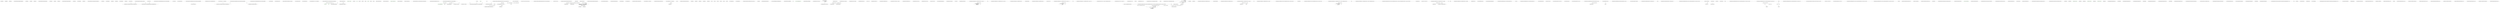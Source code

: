 digraph  {
n0 [cluster="lambda expression", label="Entry lambda expression", span="16-16"];
n1 [cluster="lambda expression", label="new RomanianFormatter()", span="16-16"];
n2 [cluster="lambda expression", label="Exit lambda expression", span="16-16"];
n3 [cluster="Humanizer.Localisation.Formatters.RomanianFormatter.RomanianFormatter()", label="Entry Humanizer.Localisation.Formatters.RomanianFormatter.RomanianFormatter()", span="2-2"];
n4 [cluster="lambda expression", label="Entry lambda expression", span="17-17"];
n5 [cluster="lambda expression", label="new RussianFormatter()", span="17-17"];
n6 [cluster="lambda expression", label="Exit lambda expression", span="17-17"];
n7 [cluster="Humanizer.Localisation.Formatters.RussianFormatter.RussianFormatter()", label="Entry Humanizer.Localisation.Formatters.RussianFormatter.RussianFormatter()", span="2-2"];
n8 [cluster="lambda expression", label="Entry lambda expression", span="18-18"];
n9 [cluster="lambda expression", label="new ArabicFormatter()", span="18-18"];
n10 [cluster="lambda expression", label="Exit lambda expression", span="18-18"];
n11 [cluster="Humanizer.Localisation.Formatters.ArabicFormatter.ArabicFormatter()", label="Entry Humanizer.Localisation.Formatters.ArabicFormatter.ArabicFormatter()", span="2-2"];
n12 [cluster="lambda expression", label="Entry lambda expression", span="19-19"];
n13 [cluster="lambda expression", label="new CzechSlovakPolishFormatter()", span="19-19"];
n14 [cluster="lambda expression", label="Exit lambda expression", span="19-19"];
n15 [cluster="Humanizer.Localisation.Formatters.CzechSlovakPolishFormatter.CzechSlovakPolishFormatter()", label="Entry Humanizer.Localisation.Formatters.CzechSlovakPolishFormatter.CzechSlovakPolishFormatter()", span="2-2"];
n16 [cluster="lambda expression", label="Entry lambda expression", span="20-20"];
n17 [cluster="lambda expression", label="new CzechSlovakPolishFormatter()", span="20-20"];
n18 [cluster="lambda expression", label="Exit lambda expression", span="20-20"];
n19 [cluster="lambda expression", label="Entry lambda expression", span="21-21"];
n20 [cluster="lambda expression", label="new CzechSlovakPolishFormatter()", span="21-21"];
n21 [cluster="lambda expression", label="Exit lambda expression", span="21-21"];
m0_0 [cluster="Humanizer.Tests.DateHumanize.VerifyWithCurrentDate(string, System.TimeSpan)", file="DateHumanize.cs", label="Entry Humanizer.Tests.DateHumanize.VerifyWithCurrentDate(string, System.TimeSpan)", span="8-8"];
m0_1 [cluster="Humanizer.Tests.DateHumanize.VerifyWithCurrentDate(string, System.TimeSpan)", file="DateHumanize.cs", label="var utcNow = DateTime.UtcNow", span="10-10"];
m0_2 [cluster="Humanizer.Tests.DateHumanize.VerifyWithCurrentDate(string, System.TimeSpan)", file="DateHumanize.cs", label="var localNow = DateTime.Now", span="11-11"];
m0_3 [cluster="Humanizer.Tests.DateHumanize.VerifyWithCurrentDate(string, System.TimeSpan)", file="DateHumanize.cs", label="Assert.Equal(expectedString, utcNow.Add(deltaFromNow).Humanize(utcDate: true, dateToCompareAgainst: utcNow))", span="14-14"];
m0_4 [cluster="Humanizer.Localisation.NumberToWords.Romanian.RomanianCardinalNumberConverter.RomanianCardinalNumberConverter()", file="DateHumanize.cs", label="Entry Humanizer.Localisation.NumberToWords.Romanian.RomanianCardinalNumberConverter.RomanianCardinalNumberConverter()", span="6-6"];
m0_5 [cluster="Humanizer.Localisation.NumberToWords.Romanian.RomanianCardinalNumberConverter.Convert(int, Humanizer.GrammaticalGender)", file="DateHumanize.cs", label="Entry Humanizer.Localisation.NumberToWords.Romanian.RomanianCardinalNumberConverter.Convert(int, Humanizer.GrammaticalGender)", span="98-98"];
m0_38 [cluster="System.Math.Abs(int)", file="DateHumanize.cs", label="Entry System.Math.Abs(int)", span="0-0"];
m0_42 [cluster="System.TimeSpan.FromDays(double)", file="DateHumanize.cs", label="Entry System.TimeSpan.FromDays(double)", span="0-0"];
m0_6 [cluster="Humanizer.Localisation.NumberToWords.RomanianNumberToWordsConverter.ConvertToOrdinal(int, Humanizer.GrammaticalGender)", file="DateHumanize.cs", label="Entry Humanizer.Localisation.NumberToWords.RomanianNumberToWordsConverter.ConvertToOrdinal(int, Humanizer.GrammaticalGender)", span="13-13"];
m0_7 [cluster="Humanizer.Localisation.NumberToWords.RomanianNumberToWordsConverter.ConvertToOrdinal(int, Humanizer.GrammaticalGender)", file="DateHumanize.cs", label="RomanianOrdinalNumberConverter converter = new RomanianOrdinalNumberConverter()", span="15-15"];
m0_10 [cluster="Humanizer.Tests.DateHumanize.VerifyWithDateInjection(string, System.TimeSpan)", file="DateHumanize.cs", label="var utcNow = new DateTime(2013, 6, 20, 9, 58, 22, DateTimeKind.Utc)", span="20-20"];
m0_37 [cluster="System.TimeSpan.TimeSpan()", file="DateHumanize.cs", label="Entry System.TimeSpan.TimeSpan()", span="0-0"];
m0_40 [cluster="System.TimeSpan.FromMinutes(double)", file="DateHumanize.cs", label="Entry System.TimeSpan.FromMinutes(double)", span="0-0"];
m0_9 [cluster="Humanizer.Localisation.NumberToWords.RomanianNumberToWordsConverter.ConvertToOrdinal(int, Humanizer.GrammaticalGender)", file="DateHumanize.cs", label="Exit Humanizer.Localisation.NumberToWords.RomanianNumberToWordsConverter.ConvertToOrdinal(int, Humanizer.GrammaticalGender)", span="13-13"];
m0_12 [cluster="Humanizer.Tests.DateHumanize.VerifyWithDateInjection(string, System.TimeSpan)", file="DateHumanize.cs", label="Assert.Equal(expectedString, utcNow.Add(deltaFromNow).Humanize(utcDate: true, dateToCompareAgainst: utcNow))", span="23-23"];
m0_13 [cluster="Humanizer.Tests.DateHumanize.VerifyWithDateInjection(string, System.TimeSpan)", file="DateHumanize.cs", label="Assert.Equal(expectedString, now.Add(deltaFromNow).Humanize(false, now))", span="24-24"];
m0_11 [cluster="Humanizer.Localisation.NumberToWords.Romanian.RomanianOrdinalNumberConverter.Convert(int, Humanizer.GrammaticalGender)", file="DateHumanize.cs", label="Entry Humanizer.Localisation.NumberToWords.Romanian.RomanianOrdinalNumberConverter.Convert(int, Humanizer.GrammaticalGender)", span="28-28"];
m0_14 [cluster="Humanizer.Tests.DateHumanize.VerifyWithDateInjection(string, System.TimeSpan)", file="DateHumanize.cs", label="Exit Humanizer.Tests.DateHumanize.VerifyWithDateInjection(string, System.TimeSpan)", span="18-18"];
m0_39 [cluster="System.TimeSpan.FromSeconds(double)", file="DateHumanize.cs", label="Entry System.TimeSpan.FromSeconds(double)", span="0-0"];
m0_41 [cluster="System.TimeSpan.FromHours(double)", file="DateHumanize.cs", label="Entry System.TimeSpan.FromHours(double)", span="0-0"];
m0_8 [cluster="Humanizer.Localisation.NumberToWords.RomanianNumberToWordsConverter.ConvertToOrdinal(int, Humanizer.GrammaticalGender)", file="DateHumanize.cs", label="return converter.Convert(number, gender);", span="16-16"];
m0_15 [cluster="System.DateTime.DateTime(int, int, int, int, int, int, System.DateTimeKind)", file="DateHumanize.cs", label="Entry System.DateTime.DateTime(int, int, int, int, int, int, System.DateTimeKind)", span="0-0"];
m0_16 [cluster="Humanizer.Tests.DateHumanize.Verify(string, int, Humanizer.Localisation.TimeUnit, Humanizer.Localisation.Tense)", file="DateHumanize.cs", label="Entry Humanizer.Tests.DateHumanize.Verify(string, int, Humanizer.Localisation.TimeUnit, Humanizer.Localisation.Tense)", span="27-27"];
m0_17 [cluster="Humanizer.Tests.DateHumanize.Verify(string, int, Humanizer.Localisation.TimeUnit, Humanizer.Localisation.Tense)", color=green, community=0, file="DateHumanize.cs", label="var deltaFromNow = new TimeSpan()", prediction=0, span="29-29"];
m0_18 [cluster="Humanizer.Tests.DateHumanize.Verify(string, int, Humanizer.Localisation.TimeUnit, Humanizer.Localisation.Tense)", file="DateHumanize.cs", label="unit = Math.Abs(unit)", span="30-30"];
m0_19 [cluster="Humanizer.Tests.DateHumanize.Verify(string, int, Humanizer.Localisation.TimeUnit, Humanizer.Localisation.Tense)", color=green, community=0, file="DateHumanize.cs", label="tense == Tense.Past", prediction=1, span="32-32"];
m0_20 [cluster="Humanizer.Tests.DateHumanize.Verify(string, int, Humanizer.Localisation.TimeUnit, Humanizer.Localisation.Tense)", color=green, community=0, file="DateHumanize.cs", label="unit = -unit", prediction=2, span="33-33"];
m0_21 [cluster="Humanizer.Tests.DateHumanize.Verify(string, int, Humanizer.Localisation.TimeUnit, Humanizer.Localisation.Tense)", color=green, community=0, file="DateHumanize.cs", label=timeUnit, prediction=1, span="35-35"];
m0_22 [cluster="Humanizer.Tests.DateHumanize.Verify(string, int, Humanizer.Localisation.TimeUnit, Humanizer.Localisation.Tense)", file="DateHumanize.cs", label="TimeUnit.Second", span="37-37"];
m0_24 [cluster="Humanizer.Tests.DateHumanize.Verify(string, int, Humanizer.Localisation.TimeUnit, Humanizer.Localisation.Tense)", file="DateHumanize.cs", label="TimeUnit.Minute", span="40-40"];
m0_26 [cluster="Humanizer.Tests.DateHumanize.Verify(string, int, Humanizer.Localisation.TimeUnit, Humanizer.Localisation.Tense)", file="DateHumanize.cs", label="TimeUnit.Hour", span="43-43"];
m0_28 [cluster="Humanizer.Tests.DateHumanize.Verify(string, int, Humanizer.Localisation.TimeUnit, Humanizer.Localisation.Tense)", color=green, community=0, file="DateHumanize.cs", label="TimeUnit.Day", prediction=4, span="46-46"];
m0_30 [cluster="Humanizer.Tests.DateHumanize.Verify(string, int, Humanizer.Localisation.TimeUnit, Humanizer.Localisation.Tense)", file="DateHumanize.cs", label="TimeUnit.Month", span="49-49"];
m0_32 [cluster="Humanizer.Tests.DateHumanize.Verify(string, int, Humanizer.Localisation.TimeUnit, Humanizer.Localisation.Tense)", file="DateHumanize.cs", label="TimeUnit.Year", span="52-52"];
m0_23 [cluster="Humanizer.Tests.DateHumanize.Verify(string, int, Humanizer.Localisation.TimeUnit, Humanizer.Localisation.Tense)", file="DateHumanize.cs", label="deltaFromNow = TimeSpan.FromSeconds(unit)", span="38-38"];
m0_25 [cluster="Humanizer.Tests.DateHumanize.Verify(string, int, Humanizer.Localisation.TimeUnit, Humanizer.Localisation.Tense)", file="DateHumanize.cs", label="deltaFromNow = TimeSpan.FromMinutes(unit)", span="41-41"];
m0_27 [cluster="Humanizer.Tests.DateHumanize.Verify(string, int, Humanizer.Localisation.TimeUnit, Humanizer.Localisation.Tense)", color=green, community=0, file="DateHumanize.cs", label="deltaFromNow = TimeSpan.FromHours(unit)", prediction=5, span="44-44"];
m0_29 [cluster="Humanizer.Tests.DateHumanize.Verify(string, int, Humanizer.Localisation.TimeUnit, Humanizer.Localisation.Tense)", file="DateHumanize.cs", label="deltaFromNow = TimeSpan.FromDays(unit)", span="47-47"];
m0_31 [cluster="Humanizer.Tests.DateHumanize.Verify(string, int, Humanizer.Localisation.TimeUnit, Humanizer.Localisation.Tense)", file="DateHumanize.cs", label="deltaFromNow = TimeSpan.FromDays(unit*31)", span="50-50"];
m0_33 [cluster="Humanizer.Tests.DateHumanize.Verify(string, int, Humanizer.Localisation.TimeUnit, Humanizer.Localisation.Tense)", file="DateHumanize.cs", label="deltaFromNow = TimeSpan.FromDays(unit*366)", span="53-53"];
m0_34 [cluster="Humanizer.Tests.DateHumanize.Verify(string, int, Humanizer.Localisation.TimeUnit, Humanizer.Localisation.Tense)", file="DateHumanize.cs", label="VerifyWithCurrentDate(expectedString, deltaFromNow)", span="57-57"];
m0_35 [cluster="Humanizer.Tests.DateHumanize.Verify(string, int, Humanizer.Localisation.TimeUnit, Humanizer.Localisation.Tense)", file="DateHumanize.cs", label="VerifyWithDateInjection(expectedString, deltaFromNow)", span="58-58"];
m0_36 [cluster="Humanizer.Tests.DateHumanize.Verify(string, int, Humanizer.Localisation.TimeUnit, Humanizer.Localisation.Tense)", file="DateHumanize.cs", label="Exit Humanizer.Tests.DateHumanize.Verify(string, int, Humanizer.Localisation.TimeUnit, Humanizer.Localisation.Tense)", span="27-27"];
m1_2 [cluster="Humanizer.Localisation.Ordinalizers.RomanianOrdinalizer.Convert(int, string)", file="DateHumanizeExtensions.cs", label="Exit Humanizer.Localisation.Ordinalizers.RomanianOrdinalizer.Convert(int, string)", span="8-8"];
m1_3 [cluster="Humanizer.Localisation.Ordinalizers.RomanianOrdinalizer.Convert(int, string, Humanizer.GrammaticalGender)", file="DateHumanizeExtensions.cs", label="Entry Humanizer.Localisation.Ordinalizers.RomanianOrdinalizer.Convert(int, string, Humanizer.GrammaticalGender)", span="13-13"];
m1_4 [cluster="Humanizer.Localisation.Ordinalizers.RomanianOrdinalizer.Convert(int, string, Humanizer.GrammaticalGender)", color=green, community=0, file="DateHumanizeExtensions.cs", label="number == 0", prediction=6, span="16-16"];
m1_5 [cluster="Humanizer.Localisation.Ordinalizers.RomanianOrdinalizer.Convert(int, string, Humanizer.GrammaticalGender)", file="DateHumanizeExtensions.cs", label="return ''0'';", span="18-18"];
m1_26 [cluster="CommandLine.Text.MultilineTextAttribute.AddToHelpText(CommandLine.Text.HelpText, System.Func<string, CommandLine.Text.HelpText>)", file="DateHumanizeExtensions.cs", label="Entry CommandLine.Text.MultilineTextAttribute.AddToHelpText(CommandLine.Text.HelpText, System.Func<string, CommandLine.Text.HelpText>)", span="149-149"];
m1_27 [cluster="CommandLine.Text.MultilineTextAttribute.AddToHelpText(CommandLine.Text.HelpText, System.Func<string, CommandLine.Text.HelpText>)", file="DateHumanizeExtensions.cs", label="var strArray = new[] { this.line1, this.line2, this.line3, this.line4, this.line5 }", span="151-151"];
m1_28 [cluster="CommandLine.Text.MultilineTextAttribute.AddToHelpText(CommandLine.Text.HelpText, System.Func<string, CommandLine.Text.HelpText>)", file="DateHumanizeExtensions.cs", label="return strArray.Aggregate(helpText, (current, line) => func(line));", span="152-152"];
m1_29 [cluster="CommandLine.Text.MultilineTextAttribute.AddToHelpText(CommandLine.Text.HelpText, System.Func<string, CommandLine.Text.HelpText>)", file="DateHumanizeExtensions.cs", label="Exit CommandLine.Text.MultilineTextAttribute.AddToHelpText(CommandLine.Text.HelpText, System.Func<string, CommandLine.Text.HelpText>)", span="149-149"];
m1_34 [cluster="System.Func<T, TResult>.Invoke(T)", file="DateHumanizeExtensions.cs", label="Entry System.Func<T, TResult>.Invoke(T)", span="0-0"];
m1_35 [cluster="CommandLine.Text.MultilineTextAttribute.AddToHelpText(CommandLine.Text.HelpText, bool)", file="DateHumanizeExtensions.cs", label="Entry CommandLine.Text.MultilineTextAttribute.AddToHelpText(CommandLine.Text.HelpText, bool)", span="155-155"];
m1_36 [cluster="CommandLine.Text.MultilineTextAttribute.AddToHelpText(CommandLine.Text.HelpText, bool)", file="DateHumanizeExtensions.cs", label="return before\r\n                ? this.AddToHelpText(helpText, line => helpText.AddPreOptionsLine(line))\r\n                : this.AddToHelpText(helpText, line => helpText.AddPostOptionsLine(line));", span="159-161"];
m1_37 [cluster="CommandLine.Text.MultilineTextAttribute.AddToHelpText(CommandLine.Text.HelpText, bool)", file="DateHumanizeExtensions.cs", label="Exit CommandLine.Text.MultilineTextAttribute.AddToHelpText(CommandLine.Text.HelpText, bool)", span="155-155"];
m1_25 [cluster="System.ArgumentException.ArgumentException(string)", file="DateHumanizeExtensions.cs", label="Entry System.ArgumentException.ArgumentException(string)", span="0-0"];
m1_45 [cluster="CommandLine.Text.HelpText.AddPostOptionsLine(string)", file="DateHumanizeExtensions.cs", label="Entry CommandLine.Text.HelpText.AddPostOptionsLine(string)", span="333-333"];
m1_54 [cluster="string.IsNullOrEmpty(string)", file="DateHumanizeExtensions.cs", label="Entry string.IsNullOrEmpty(string)", span="0-0"];
m1_6 [cluster="Humanizer.Localisation.Ordinalizers.RomanianOrdinalizer.Convert(int, string, Humanizer.GrammaticalGender)", file="DateHumanizeExtensions.cs", label="number == 1", span="22-22"];
m1_7 [cluster="Humanizer.Localisation.Ordinalizers.RomanianOrdinalizer.Convert(int, string, Humanizer.GrammaticalGender)", color=green, community=0, file="DateHumanizeExtensions.cs", label="gender == GrammaticalGender.Feminine", prediction=7, span="24-24"];
m1_14 [cluster="CommandLine.Text.MultilineTextAttribute.MultilineTextAttribute(string, string, string, string, string)", file="DateHumanizeExtensions.cs", label="throw new ArgumentException(''line3'');", span="78-78"];
m1_0 [cluster="CommandLine.Text.MultilineTextAttribute.MultilineTextAttribute(string)", file="DateHumanizeExtensions.cs", label="Entry CommandLine.Text.MultilineTextAttribute.MultilineTextAttribute(string)", span="24-24"];
m1_1 [cluster="CommandLine.Text.MultilineTextAttribute.MultilineTextAttribute(string)", file="DateHumanizeExtensions.cs", label="Exit CommandLine.Text.MultilineTextAttribute.MultilineTextAttribute(string)", span="24-24"];
m1_50 [cluster="System.Array.FindLastIndex<T>(T[], System.Predicate<T>)", file="DateHumanizeExtensions.cs", label="Entry System.Array.FindLastIndex<T>(T[], System.Predicate<T>)", span="0-0"];
m1_46 [cluster="CommandLine.Text.MultilineTextAttribute.GetLastLineWithText(string[])", file="DateHumanizeExtensions.cs", label="Entry CommandLine.Text.MultilineTextAttribute.GetLastLineWithText(string[])", span="170-170"];
m1_47 [cluster="CommandLine.Text.MultilineTextAttribute.GetLastLineWithText(string[])", file="DateHumanizeExtensions.cs", label="var index = Array.FindLastIndex(value, str => !string.IsNullOrEmpty(str))", span="172-172"];
m1_48 [cluster="CommandLine.Text.MultilineTextAttribute.GetLastLineWithText(string[])", file="DateHumanizeExtensions.cs", label="return index + 1;", span="175-175"];
m1_49 [cluster="CommandLine.Text.MultilineTextAttribute.GetLastLineWithText(string[])", file="DateHumanizeExtensions.cs", label="Exit CommandLine.Text.MultilineTextAttribute.GetLastLineWithText(string[])", span="170-170"];
m1_51 [cluster="lambda expression", file="DateHumanizeExtensions.cs", label="Entry lambda expression", span="172-172"];
m1_32 [cluster="lambda expression", file="DateHumanizeExtensions.cs", label="func(line)", span="152-152"];
m1_31 [cluster="lambda expression", file="DateHumanizeExtensions.cs", label="Entry lambda expression", span="152-152"];
m1_33 [cluster="lambda expression", file="DateHumanizeExtensions.cs", label="Exit lambda expression", span="152-152"];
m1_39 [cluster="lambda expression", file="DateHumanizeExtensions.cs", label="helpText.AddPreOptionsLine(line)", span="160-160"];
m1_43 [cluster="lambda expression", file="DateHumanizeExtensions.cs", label="helpText.AddPostOptionsLine(line)", span="161-161"];
m1_38 [cluster="lambda expression", file="DateHumanizeExtensions.cs", label="Entry lambda expression", span="160-160"];
m1_42 [cluster="lambda expression", file="DateHumanizeExtensions.cs", label="Entry lambda expression", span="161-161"];
m1_40 [cluster="lambda expression", file="DateHumanizeExtensions.cs", label="Exit lambda expression", span="160-160"];
m1_44 [cluster="lambda expression", file="DateHumanizeExtensions.cs", label="Exit lambda expression", span="161-161"];
m1_52 [cluster="lambda expression", file="DateHumanizeExtensions.cs", label="!string.IsNullOrEmpty(str)", span="172-172"];
m1_53 [cluster="lambda expression", file="DateHumanizeExtensions.cs", label="Exit lambda expression", span="172-172"];
m1_8 [cluster="Humanizer.Localisation.Ordinalizers.RomanianOrdinalizer.Convert(int, string, Humanizer.GrammaticalGender)", file="DateHumanizeExtensions.cs", label="return ''prima'';", span="26-26"];
m1_9 [cluster="Humanizer.Localisation.Ordinalizers.RomanianOrdinalizer.Convert(int, string, Humanizer.GrammaticalGender)", file="DateHumanizeExtensions.cs", label="return ''primul'';", span="29-29"];
m1_11 [cluster="Humanizer.Localisation.Ordinalizers.RomanianOrdinalizer.Convert(int, string, Humanizer.GrammaticalGender)", file="DateHumanizeExtensions.cs", label="return String.Format(''a {0}-a'', numberString);", span="34-34"];
m1_13 [cluster="Humanizer.Localisation.Ordinalizers.RomanianOrdinalizer.Convert(int, string, Humanizer.GrammaticalGender)", file="DateHumanizeExtensions.cs", label="Exit Humanizer.Localisation.Ordinalizers.RomanianOrdinalizer.Convert(int, string, Humanizer.GrammaticalGender)", span="13-13"];
m1_15 [cluster="CommandLine.Text.MultilineTextAttribute.MultilineTextAttribute(string, string, string, string, string)", file="DateHumanizeExtensions.cs", label="Humanizer.Localisation.Ordinalizers.RomanianOrdinalizer", span=""];
m1_17 [cluster="CommandLine.Text.MultilineTextAttribute.MultilineTextAttribute(string, string, string, string, string)", file="DateHumanizeExtensions.cs", label="line5 == null", span="80-80"];
m1_19 [cluster="CommandLine.Text.MultilineTextAttribute.MultilineTextAttribute(string, string, string, string, string)", file="DateHumanizeExtensions.cs", label="this.line1 = line1", span="82-82"];
m1_20 [cluster="CommandLine.Text.MultilineTextAttribute.MultilineTextAttribute(string, string, string, string, string)", file="DateHumanizeExtensions.cs", label="this.line2 = line2", span="83-83"];
m1_21 [cluster="CommandLine.Text.MultilineTextAttribute.MultilineTextAttribute(string, string, string, string, string)", file="DateHumanizeExtensions.cs", label="this.line3 = line3", span="84-84"];
m1_22 [cluster="CommandLine.Text.MultilineTextAttribute.MultilineTextAttribute(string, string, string, string, string)", file="DateHumanizeExtensions.cs", label="this.line4 = line4", span="85-85"];
m1_23 [cluster="CommandLine.Text.MultilineTextAttribute.MultilineTextAttribute(string, string, string, string, string)", file="DateHumanizeExtensions.cs", label="this.line5 = line5", span="86-86"];
m1_10 [cluster="Humanizer.Localisation.Ordinalizers.RomanianOrdinalizer.Convert(int, string, Humanizer.GrammaticalGender)", file="DateHumanizeExtensions.cs", label="gender == GrammaticalGender.Feminine", span="32-32"];
m1_12 [cluster="Humanizer.Localisation.Ordinalizers.RomanianOrdinalizer.Convert(int, string, Humanizer.GrammaticalGender)", file="DateHumanizeExtensions.cs", label="return String.Format(''al {0}-lea'', numberString);", span="37-37"];
m1_16 [cluster="CommandLine.Text.MultilineTextAttribute.MultilineTextAttribute(string, string, string, string, string)", file="DateHumanizeExtensions.cs", label="throw new ArgumentException(''line4'');", span="79-79"];
m1_18 [cluster="CommandLine.Text.MultilineTextAttribute.MultilineTextAttribute(string, string, string, string, string)", file="DateHumanizeExtensions.cs", label="throw new ArgumentException(''line5'');", span="80-80"];
m1_24 [cluster="CommandLine.Text.MultilineTextAttribute.MultilineTextAttribute(string, string, string, string, string)", file="DateHumanizeExtensions.cs", label="Exit CommandLine.Text.MultilineTextAttribute.MultilineTextAttribute(string, string, string, string, string)", span="74-74"];
m1_30 [cluster="Unk.Aggregate", file="DateHumanizeExtensions.cs", label="Entry Unk.Aggregate", span=""];
m1_41 [cluster="CommandLine.Text.HelpText.AddPreOptionsLine(string)", file="DateHumanizeExtensions.cs", label="Entry CommandLine.Text.HelpText.AddPreOptionsLine(string)", span="323-323"];
m1_55 [file="DateHumanizeExtensions.cs", label="CommandLine.Text.MultilineTextAttribute", span=""];
m1_56 [file="DateHumanizeExtensions.cs", label="System.Func<string, CommandLine.Text.HelpText>", span=""];
m1_57 [file="DateHumanizeExtensions.cs", label="CommandLine.Text.HelpText", span=""];
m5_4 [cluster="System.ArgumentOutOfRangeException.ArgumentOutOfRangeException(string)", file="EnglishNumberToWordsConverter.cs", label="Entry System.ArgumentOutOfRangeException.ArgumentOutOfRangeException(string)", span="0-0"];
m5_0 [cluster="Humanizer.Localisation.ResourceKeys.ValidateRange(int)", file="EnglishNumberToWordsConverter.cs", label="Entry Humanizer.Localisation.ResourceKeys.ValidateRange(int)", span="12-12"];
m5_1 [cluster="Humanizer.Localisation.ResourceKeys.ValidateRange(int)", file="EnglishNumberToWordsConverter.cs", label="count < 0", span="14-14"];
m5_2 [cluster="Humanizer.Localisation.ResourceKeys.ValidateRange(int)", color=green, community=0, file="EnglishNumberToWordsConverter.cs", label="throw new ArgumentOutOfRangeException(''count'');", prediction=8, span="15-15"];
m5_3 [cluster="Humanizer.Localisation.ResourceKeys.ValidateRange(int)", file="EnglishNumberToWordsConverter.cs", label="Exit Humanizer.Localisation.ResourceKeys.ValidateRange(int)", span="12-12"];
m6_6 [cluster="CommandLine.Infrastructure.Maybe<T>.MatchJust(out T)", file="IDateTimeHumanizeStrategy.cs", label="Entry CommandLine.Infrastructure.Maybe<T>.MatchJust(out T)", span="31-31"];
m6_7 [cluster="CommandLine.Infrastructure.Maybe<T>.MatchJust(out T)", file="IDateTimeHumanizeStrategy.cs", label="value = this.Tag == MaybeType.Just\r\n                ? ((Just<T>)this).Value\r\n                : default(T)", span="33-35"];
m6_8 [cluster="CommandLine.Infrastructure.Maybe<T>.MatchJust(out T)", file="IDateTimeHumanizeStrategy.cs", label="return this.Tag == MaybeType.Just;", span="36-36"];
m6_9 [cluster="CommandLine.Infrastructure.Maybe<T>.MatchJust(out T)", file="IDateTimeHumanizeStrategy.cs", label="Exit CommandLine.Infrastructure.Maybe<T>.MatchJust(out T)", span="31-31"];
m6_3 [cluster="CommandLine.Infrastructure.Maybe<T>.MatchNothing()", file="IDateTimeHumanizeStrategy.cs", label="Entry CommandLine.Infrastructure.Maybe<T>.MatchNothing()", span="26-26"];
m6_4 [cluster="CommandLine.Infrastructure.Maybe<T>.MatchNothing()", file="IDateTimeHumanizeStrategy.cs", label="return this.Tag == MaybeType.Nothing;", span="28-28"];
m6_5 [cluster="CommandLine.Infrastructure.Maybe<T>.MatchNothing()", file="IDateTimeHumanizeStrategy.cs", label="Exit CommandLine.Infrastructure.Maybe<T>.MatchNothing()", span="26-26"];
m6_18 [cluster="CommandLine.Infrastructure.Maybe.Just<T>(T)", file="IDateTimeHumanizeStrategy.cs", label="Entry CommandLine.Infrastructure.Maybe.Just<T>(T)", span="71-71"];
m6_19 [cluster="CommandLine.Infrastructure.Maybe.Just<T>(T)", file="IDateTimeHumanizeStrategy.cs", label="return new Just<T>(value);", span="73-73"];
m6_20 [cluster="CommandLine.Infrastructure.Maybe.Just<T>(T)", file="IDateTimeHumanizeStrategy.cs", label="Exit CommandLine.Infrastructure.Maybe.Just<T>(T)", span="71-71"];
m6_21 [cluster="CommandLine.Infrastructure.MaybeExtensions.ToMaybe<T>(T)", file="IDateTimeHumanizeStrategy.cs", label="Entry CommandLine.Infrastructure.MaybeExtensions.ToMaybe<T>(T)", span="82-82"];
m6_22 [cluster="CommandLine.Infrastructure.MaybeExtensions.ToMaybe<T>(T)", file="IDateTimeHumanizeStrategy.cs", label="return object.Equals(value, default(T)) ? Maybe.Nothing<T>() : Maybe.Just(value);", span="84-84"];
m6_23 [cluster="CommandLine.Infrastructure.MaybeExtensions.ToMaybe<T>(T)", file="IDateTimeHumanizeStrategy.cs", label="Exit CommandLine.Infrastructure.MaybeExtensions.ToMaybe<T>(T)", span="82-82"];
m6_10 [cluster="CommandLine.Infrastructure.Nothing<T>.Nothing()", file="IDateTimeHumanizeStrategy.cs", label="Entry CommandLine.Infrastructure.Nothing<T>.Nothing()", span="42-42"];
m6_11 [cluster="CommandLine.Infrastructure.Nothing<T>.Nothing()", file="IDateTimeHumanizeStrategy.cs", label="Exit CommandLine.Infrastructure.Nothing<T>.Nothing()", span="42-42"];
m6_29 [cluster="System.Func<T, TResult>.Invoke(T)", file="IDateTimeHumanizeStrategy.cs", label="Entry System.Func<T, TResult>.Invoke(T)", span="0-0"];
m6_65 [cluster="System.ArgumentException.ArgumentException(string)", file="IDateTimeHumanizeStrategy.cs", label="Entry System.ArgumentException.ArgumentException(string)", span="0-0"];
m6_15 [cluster="CommandLine.Infrastructure.Maybe.Nothing<T>()", file="IDateTimeHumanizeStrategy.cs", label="Entry CommandLine.Infrastructure.Maybe.Nothing<T>()", span="66-66"];
m6_16 [cluster="CommandLine.Infrastructure.Maybe.Nothing<T>()", file="IDateTimeHumanizeStrategy.cs", label="return new Nothing<T>();", span="68-68"];
m6_17 [cluster="CommandLine.Infrastructure.Maybe.Nothing<T>()", file="IDateTimeHumanizeStrategy.cs", label="Exit CommandLine.Infrastructure.Maybe.Nothing<T>()", span="66-66"];
m6_30 [cluster="CommandLine.Infrastructure.MaybeExtensions.Map<T1, T2>(CommandLine.Infrastructure.Maybe<T1>, System.Func<T1, T2>)", file="IDateTimeHumanizeStrategy.cs", label="Entry CommandLine.Infrastructure.MaybeExtensions.Map<T1, T2>(CommandLine.Infrastructure.Maybe<T1>, System.Func<T1, T2>)", span="95-95"];
m6_31 [cluster="CommandLine.Infrastructure.MaybeExtensions.Map<T1, T2>(CommandLine.Infrastructure.Maybe<T1>, System.Func<T1, T2>)", file="IDateTimeHumanizeStrategy.cs", label="T1 value1", span="97-97"];
m6_32 [cluster="CommandLine.Infrastructure.MaybeExtensions.Map<T1, T2>(CommandLine.Infrastructure.Maybe<T1>, System.Func<T1, T2>)", file="IDateTimeHumanizeStrategy.cs", label="return maybe.MatchJust(out value1)\r\n                ? Maybe.Just(func(value1))\r\n                : Maybe.Nothing<T2>();", span="98-100"];
m6_33 [cluster="CommandLine.Infrastructure.MaybeExtensions.Map<T1, T2>(CommandLine.Infrastructure.Maybe<T1>, System.Func<T1, T2>)", file="IDateTimeHumanizeStrategy.cs", label="Exit CommandLine.Infrastructure.MaybeExtensions.Map<T1, T2>(CommandLine.Infrastructure.Maybe<T1>, System.Func<T1, T2>)", span="95-95"];
m6_69 [cluster="CommandLine.Infrastructure.MaybeExtensions.IsJust<T>(CommandLine.Infrastructure.Maybe<T>)", file="IDateTimeHumanizeStrategy.cs", label="Entry CommandLine.Infrastructure.MaybeExtensions.IsJust<T>(CommandLine.Infrastructure.Maybe<T>)", span="152-152"];
m6_70 [cluster="CommandLine.Infrastructure.MaybeExtensions.IsJust<T>(CommandLine.Infrastructure.Maybe<T>)", file="IDateTimeHumanizeStrategy.cs", label="return maybe.Tag == MaybeType.Just;", span="154-154"];
m6_71 [cluster="CommandLine.Infrastructure.MaybeExtensions.IsJust<T>(CommandLine.Infrastructure.Maybe<T>)", file="IDateTimeHumanizeStrategy.cs", label="Exit CommandLine.Infrastructure.MaybeExtensions.IsJust<T>(CommandLine.Infrastructure.Maybe<T>)", span="152-152"];
m6_43 [cluster="System.Action<T>.Invoke(T)", file="IDateTimeHumanizeStrategy.cs", label="Entry System.Action<T>.Invoke(T)", span="0-0"];
m6_34 [cluster="CommandLine.Infrastructure.MaybeExtensions.Return<T1, T2>(CommandLine.Infrastructure.Maybe<T1>, System.Func<T1, T2>, T2)", file="IDateTimeHumanizeStrategy.cs", label="Entry CommandLine.Infrastructure.MaybeExtensions.Return<T1, T2>(CommandLine.Infrastructure.Maybe<T1>, System.Func<T1, T2>, T2)", span="103-103"];
m6_35 [cluster="CommandLine.Infrastructure.MaybeExtensions.Return<T1, T2>(CommandLine.Infrastructure.Maybe<T1>, System.Func<T1, T2>, T2)", file="IDateTimeHumanizeStrategy.cs", label="T1 value1", span="105-105"];
m6_36 [cluster="CommandLine.Infrastructure.MaybeExtensions.Return<T1, T2>(CommandLine.Infrastructure.Maybe<T1>, System.Func<T1, T2>, T2)", file="IDateTimeHumanizeStrategy.cs", label="return maybe.MatchJust(out value1)\r\n                ? func(value1)\r\n                : noneValue;", span="106-108"];
m6_37 [cluster="CommandLine.Infrastructure.MaybeExtensions.Return<T1, T2>(CommandLine.Infrastructure.Maybe<T1>, System.Func<T1, T2>, T2)", file="IDateTimeHumanizeStrategy.cs", label="Exit CommandLine.Infrastructure.MaybeExtensions.Return<T1, T2>(CommandLine.Infrastructure.Maybe<T1>, System.Func<T1, T2>, T2)", span="103-103"];
m6_51 [cluster="CommandLine.Infrastructure.Maybe<T1>.Bind<T1, T2>(System.Func<T1, CommandLine.Infrastructure.Maybe<T2>>)", file="IDateTimeHumanizeStrategy.cs", label="Entry CommandLine.Infrastructure.Maybe<T1>.Bind<T1, T2>(System.Func<T1, CommandLine.Infrastructure.Maybe<T2>>)", span="87-87"];
m6_47 [cluster="CommandLine.Infrastructure.Maybe<T1>.Map<T1, T2>(System.Func<T1, T2>)", file="IDateTimeHumanizeStrategy.cs", label="Entry CommandLine.Infrastructure.Maybe<T1>.Map<T1, T2>(System.Func<T1, T2>)", span="95-95"];
m6_12 [cluster="CommandLine.Infrastructure.Just<T>.Just(T)", file="IDateTimeHumanizeStrategy.cs", label="Entry CommandLine.Infrastructure.Just<T>.Just(T)", span="49-49"];
m6_13 [cluster="CommandLine.Infrastructure.Just<T>.Just(T)", file="IDateTimeHumanizeStrategy.cs", label="this.value = value", span="52-52"];
m6_14 [cluster="CommandLine.Infrastructure.Just<T>.Just(T)", file="IDateTimeHumanizeStrategy.cs", label="Exit CommandLine.Infrastructure.Just<T>.Just(T)", span="49-49"];
m6_0 [cluster="CommandLine.Infrastructure.Maybe<T>.Maybe(CommandLine.Infrastructure.MaybeType)", file="IDateTimeHumanizeStrategy.cs", label="Entry CommandLine.Infrastructure.Maybe<T>.Maybe(CommandLine.Infrastructure.MaybeType)", span="16-16"];
m6_1 [cluster="CommandLine.Infrastructure.Maybe<T>.Maybe(CommandLine.Infrastructure.MaybeType)", file="IDateTimeHumanizeStrategy.cs", label="this.tag = tag", span="18-18"];
m6_2 [cluster="CommandLine.Infrastructure.Maybe<T>.Maybe(CommandLine.Infrastructure.MaybeType)", file="IDateTimeHumanizeStrategy.cs", label="Exit CommandLine.Infrastructure.Maybe<T>.Maybe(CommandLine.Infrastructure.MaybeType)", span="16-16"];
m6_55 [cluster="lambda expression", file="IDateTimeHumanizeStrategy.cs", label="Entry lambda expression", span="134-134"];
m6_53 [cluster="lambda expression", file="IDateTimeHumanizeStrategy.cs", label="valueSelector(sourceValue)\r\n                    .Map(\r\n                        resultValue => resultSelector(sourceValue, resultValue))", span="132-134"];
m6_56 [cluster="lambda expression", file="IDateTimeHumanizeStrategy.cs", label="resultSelector(sourceValue, resultValue)", span="134-134"];
m6_52 [cluster="lambda expression", file="IDateTimeHumanizeStrategy.cs", label="Entry lambda expression", span="132-134"];
m6_54 [cluster="lambda expression", file="IDateTimeHumanizeStrategy.cs", label="Exit lambda expression", span="132-134"];
m6_57 [cluster="lambda expression", file="IDateTimeHumanizeStrategy.cs", label="Exit lambda expression", span="134-134"];
m6_66 [cluster="CommandLine.Infrastructure.MaybeExtensions.IsNothing<T>(CommandLine.Infrastructure.Maybe<T>)", file="IDateTimeHumanizeStrategy.cs", label="Entry CommandLine.Infrastructure.MaybeExtensions.IsNothing<T>(CommandLine.Infrastructure.Maybe<T>)", span="147-147"];
m6_67 [cluster="CommandLine.Infrastructure.MaybeExtensions.IsNothing<T>(CommandLine.Infrastructure.Maybe<T>)", file="IDateTimeHumanizeStrategy.cs", label="return maybe.Tag == MaybeType.Nothing;", span="149-149"];
m6_68 [cluster="CommandLine.Infrastructure.MaybeExtensions.IsNothing<T>(CommandLine.Infrastructure.Maybe<T>)", file="IDateTimeHumanizeStrategy.cs", label="Exit CommandLine.Infrastructure.MaybeExtensions.IsNothing<T>(CommandLine.Infrastructure.Maybe<T>)", span="147-147"];
m6_38 [cluster="CommandLine.Infrastructure.MaybeExtensions.Do<T>(CommandLine.Infrastructure.Maybe<T>, System.Action<T>)", file="IDateTimeHumanizeStrategy.cs", label="Entry CommandLine.Infrastructure.MaybeExtensions.Do<T>(CommandLine.Infrastructure.Maybe<T>, System.Action<T>)", span="111-111"];
m6_39 [cluster="CommandLine.Infrastructure.MaybeExtensions.Do<T>(CommandLine.Infrastructure.Maybe<T>, System.Action<T>)", file="IDateTimeHumanizeStrategy.cs", label="T value", span="113-113"];
m6_40 [cluster="CommandLine.Infrastructure.MaybeExtensions.Do<T>(CommandLine.Infrastructure.Maybe<T>, System.Action<T>)", file="IDateTimeHumanizeStrategy.cs", label="maybe.MatchJust(out value)", span="114-114"];
m6_41 [cluster="CommandLine.Infrastructure.MaybeExtensions.Do<T>(CommandLine.Infrastructure.Maybe<T>, System.Action<T>)", file="IDateTimeHumanizeStrategy.cs", label="action(value)", span="116-116"];
m6_42 [cluster="CommandLine.Infrastructure.MaybeExtensions.Do<T>(CommandLine.Infrastructure.Maybe<T>, System.Action<T>)", file="IDateTimeHumanizeStrategy.cs", label="Exit CommandLine.Infrastructure.MaybeExtensions.Do<T>(CommandLine.Infrastructure.Maybe<T>, System.Action<T>)", span="111-111"];
m6_44 [cluster="CommandLine.Infrastructure.MaybeExtensions.Select<TSource, TResult>(CommandLine.Infrastructure.Maybe<TSource>, System.Func<TSource, TResult>)", file="IDateTimeHumanizeStrategy.cs", label="Entry CommandLine.Infrastructure.MaybeExtensions.Select<TSource, TResult>(CommandLine.Infrastructure.Maybe<TSource>, System.Func<TSource, TResult>)", span="120-120"];
m6_45 [cluster="CommandLine.Infrastructure.MaybeExtensions.Select<TSource, TResult>(CommandLine.Infrastructure.Maybe<TSource>, System.Func<TSource, TResult>)", file="IDateTimeHumanizeStrategy.cs", label="return maybe.Map(selector);", span="123-123"];
m6_46 [cluster="CommandLine.Infrastructure.MaybeExtensions.Select<TSource, TResult>(CommandLine.Infrastructure.Maybe<TSource>, System.Func<TSource, TResult>)", file="IDateTimeHumanizeStrategy.cs", label="Exit CommandLine.Infrastructure.MaybeExtensions.Select<TSource, TResult>(CommandLine.Infrastructure.Maybe<TSource>, System.Func<TSource, TResult>)", span="120-120"];
m6_25 [cluster="CommandLine.Infrastructure.MaybeExtensions.Bind<T1, T2>(CommandLine.Infrastructure.Maybe<T1>, System.Func<T1, CommandLine.Infrastructure.Maybe<T2>>)", file="IDateTimeHumanizeStrategy.cs", label="Entry CommandLine.Infrastructure.MaybeExtensions.Bind<T1, T2>(CommandLine.Infrastructure.Maybe<T1>, System.Func<T1, CommandLine.Infrastructure.Maybe<T2>>)", span="87-87"];
m6_26 [cluster="CommandLine.Infrastructure.MaybeExtensions.Bind<T1, T2>(CommandLine.Infrastructure.Maybe<T1>, System.Func<T1, CommandLine.Infrastructure.Maybe<T2>>)", file="IDateTimeHumanizeStrategy.cs", label="T1 value1", span="89-89"];
m6_27 [cluster="CommandLine.Infrastructure.MaybeExtensions.Bind<T1, T2>(CommandLine.Infrastructure.Maybe<T1>, System.Func<T1, CommandLine.Infrastructure.Maybe<T2>>)", file="IDateTimeHumanizeStrategy.cs", label="return maybe.MatchJust(out value1)\r\n                ? func(value1)\r\n                : Maybe.Nothing<T2>();", span="90-92"];
m6_28 [cluster="CommandLine.Infrastructure.MaybeExtensions.Bind<T1, T2>(CommandLine.Infrastructure.Maybe<T1>, System.Func<T1, CommandLine.Infrastructure.Maybe<T2>>)", file="IDateTimeHumanizeStrategy.cs", label="Exit CommandLine.Infrastructure.MaybeExtensions.Bind<T1, T2>(CommandLine.Infrastructure.Maybe<T1>, System.Func<T1, CommandLine.Infrastructure.Maybe<T2>>)", span="87-87"];
m6_48 [cluster="CommandLine.Infrastructure.MaybeExtensions.SelectMany<TSource, TValue, TResult>(CommandLine.Infrastructure.Maybe<TSource>, System.Func<TSource, CommandLine.Infrastructure.Maybe<TValue>>, System.Func<TSource, TValue, TResult>)", file="IDateTimeHumanizeStrategy.cs", label="Entry CommandLine.Infrastructure.MaybeExtensions.SelectMany<TSource, TValue, TResult>(CommandLine.Infrastructure.Maybe<TSource>, System.Func<TSource, CommandLine.Infrastructure.Maybe<TValue>>, System.Func<TSource, TValue, TResult>)", span="126-126"];
m6_49 [cluster="CommandLine.Infrastructure.MaybeExtensions.SelectMany<TSource, TValue, TResult>(CommandLine.Infrastructure.Maybe<TSource>, System.Func<TSource, CommandLine.Infrastructure.Maybe<TValue>>, System.Func<TSource, TValue, TResult>)", file="IDateTimeHumanizeStrategy.cs", label="return maybe.Bind(\r\n                sourceValue => valueSelector(sourceValue)\r\n                    .Map(\r\n                        resultValue => resultSelector(sourceValue, resultValue)));", span="131-134"];
m6_50 [cluster="CommandLine.Infrastructure.MaybeExtensions.SelectMany<TSource, TValue, TResult>(CommandLine.Infrastructure.Maybe<TSource>, System.Func<TSource, CommandLine.Infrastructure.Maybe<TValue>>, System.Func<TSource, TValue, TResult>)", file="IDateTimeHumanizeStrategy.cs", label="Exit CommandLine.Infrastructure.MaybeExtensions.SelectMany<TSource, TValue, TResult>(CommandLine.Infrastructure.Maybe<TSource>, System.Func<TSource, CommandLine.Infrastructure.Maybe<TValue>>, System.Func<TSource, TValue, TResult>)", span="126-126"];
m6_24 [cluster="object.Equals(object, object)", file="IDateTimeHumanizeStrategy.cs", label="Entry object.Equals(object, object)", span="0-0"];
m6_58 [cluster="System.Func<T1, T2, TResult>.Invoke(T1, T2)", file="IDateTimeHumanizeStrategy.cs", label="Entry System.Func<T1, T2, TResult>.Invoke(T1, T2)", span="0-0"];
m6_59 [cluster="CommandLine.Infrastructure.MaybeExtensions.FromJust<T>(CommandLine.Infrastructure.Maybe<T>, System.Exception)", file="IDateTimeHumanizeStrategy.cs", label="Entry CommandLine.Infrastructure.MaybeExtensions.FromJust<T>(CommandLine.Infrastructure.Maybe<T>, System.Exception)", span="137-137"];
m6_60 [cluster="CommandLine.Infrastructure.MaybeExtensions.FromJust<T>(CommandLine.Infrastructure.Maybe<T>, System.Exception)", file="IDateTimeHumanizeStrategy.cs", label="T value", span="139-139"];
m6_61 [cluster="CommandLine.Infrastructure.MaybeExtensions.FromJust<T>(CommandLine.Infrastructure.Maybe<T>, System.Exception)", file="IDateTimeHumanizeStrategy.cs", label="maybe.MatchJust(out value)", span="140-140"];
m6_63 [cluster="CommandLine.Infrastructure.MaybeExtensions.FromJust<T>(CommandLine.Infrastructure.Maybe<T>, System.Exception)", file="IDateTimeHumanizeStrategy.cs", label="throw exceptionToThrow ?? new ArgumentException(''Value empty.'');", span="144-144"];
m6_62 [cluster="CommandLine.Infrastructure.MaybeExtensions.FromJust<T>(CommandLine.Infrastructure.Maybe<T>, System.Exception)", file="IDateTimeHumanizeStrategy.cs", label="return value;", span="142-142"];
m6_64 [cluster="CommandLine.Infrastructure.MaybeExtensions.FromJust<T>(CommandLine.Infrastructure.Maybe<T>, System.Exception)", file="IDateTimeHumanizeStrategy.cs", label="Exit CommandLine.Infrastructure.MaybeExtensions.FromJust<T>(CommandLine.Infrastructure.Maybe<T>, System.Exception)", span="137-137"];
m6_72 [file="IDateTimeHumanizeStrategy.cs", label="CommandLine.Infrastructure.Maybe<T>", span=""];
m6_73 [file="IDateTimeHumanizeStrategy.cs", label="CommandLine.Infrastructure.Just<T>", span=""];
m6_74 [file="IDateTimeHumanizeStrategy.cs", label="System.Func<TSource, CommandLine.Infrastructure.Maybe<TValue>>", span=""];
m6_75 [file="IDateTimeHumanizeStrategy.cs", label="System.Func<TSource, TValue, TResult>", span=""];
m6_76 [file="IDateTimeHumanizeStrategy.cs", label=TSource, span=""];
m7_38 [cluster="System.Array.CreateInstance(System.Type, int)", file="NumberToOrdinalWordsExtension.cs", label="Entry System.Array.CreateInstance(System.Type, int)", span="0-0"];
m7_7 [cluster="System.ArgumentNullException.ArgumentNullException(string)", file="NumberToOrdinalWordsExtension.cs", label="Entry System.ArgumentNullException.ArgumentNullException(string)", span="0-0"];
m7_41 [cluster="CommandLine.Infrastructure.EnumerableExtensions.Empty<TSource>(System.Collections.Generic.IEnumerable<TSource>)", file="NumberToOrdinalWordsExtension.cs", label="Entry CommandLine.Infrastructure.EnumerableExtensions.Empty<TSource>(System.Collections.Generic.IEnumerable<TSource>)", span="81-81"];
m7_42 [cluster="CommandLine.Infrastructure.EnumerableExtensions.Empty<TSource>(System.Collections.Generic.IEnumerable<TSource>)", file="NumberToOrdinalWordsExtension.cs", label="return !source.Any();", span="83-83"];
m7_43 [cluster="CommandLine.Infrastructure.EnumerableExtensions.Empty<TSource>(System.Collections.Generic.IEnumerable<TSource>)", file="NumberToOrdinalWordsExtension.cs", label="Exit CommandLine.Infrastructure.EnumerableExtensions.Empty<TSource>(System.Collections.Generic.IEnumerable<TSource>)", span="81-81"];
m7_19 [cluster="System.Collections.IEnumerator.MoveNext()", file="NumberToOrdinalWordsExtension.cs", label="Entry System.Collections.IEnumerator.MoveNext()", span="0-0"];
m7_28 [cluster="System.Func<T, TResult>.Invoke(T)", file="NumberToOrdinalWordsExtension.cs", label="Entry System.Func<T, TResult>.Invoke(T)", span="0-0"];
m7_39 [cluster="System.Collections.Generic.IEnumerable<TSource>.ToArray<TSource>()", file="NumberToOrdinalWordsExtension.cs", label="Entry System.Collections.Generic.IEnumerable<TSource>.ToArray<TSource>()", span="0-0"];
m7_40 [cluster="System.Array.CopyTo(System.Array, int)", file="NumberToOrdinalWordsExtension.cs", label="Entry System.Array.CopyTo(System.Array, int)", span="0-0"];
m7_44 [cluster="System.Collections.Generic.IEnumerable<TSource>.Any<TSource>()", file="NumberToOrdinalWordsExtension.cs", label="Entry System.Collections.Generic.IEnumerable<TSource>.Any<TSource>()", span="0-0"];
m7_32 [cluster="CommandLine.Infrastructure.EnumerableExtensions.ToArray(System.Collections.Generic.IEnumerable<object>, System.Type)", file="NumberToOrdinalWordsExtension.cs", label="Entry CommandLine.Infrastructure.EnumerableExtensions.ToArray(System.Collections.Generic.IEnumerable<object>, System.Type)", span="74-74"];
m7_33 [cluster="CommandLine.Infrastructure.EnumerableExtensions.ToArray(System.Collections.Generic.IEnumerable<object>, System.Type)", file="NumberToOrdinalWordsExtension.cs", label="var array = Array.CreateInstance(type, value.Count())", span="76-76"];
m7_34 [cluster="CommandLine.Infrastructure.EnumerableExtensions.ToArray(System.Collections.Generic.IEnumerable<object>, System.Type)", file="NumberToOrdinalWordsExtension.cs", label="value.ToArray().CopyTo(array, 0)", span="77-77"];
m7_35 [cluster="CommandLine.Infrastructure.EnumerableExtensions.ToArray(System.Collections.Generic.IEnumerable<object>, System.Type)", file="NumberToOrdinalWordsExtension.cs", label="return array;", span="78-78"];
m7_36 [cluster="CommandLine.Infrastructure.EnumerableExtensions.ToArray(System.Collections.Generic.IEnumerable<object>, System.Type)", file="NumberToOrdinalWordsExtension.cs", label="Exit CommandLine.Infrastructure.EnumerableExtensions.ToArray(System.Collections.Generic.IEnumerable<object>, System.Type)", span="74-74"];
m7_18 [cluster="System.Collections.Generic.IEnumerable<T>.GetEnumerator()", file="NumberToOrdinalWordsExtension.cs", label="Entry System.Collections.Generic.IEnumerable<T>.GetEnumerator()", span="0-0"];
m7_29 [cluster="CommandLine.Infrastructure.EnumerableExtensions.ToEnumerable<T>(System.Collections.Generic.List<T>)", file="NumberToOrdinalWordsExtension.cs", label="Entry CommandLine.Infrastructure.EnumerableExtensions.ToEnumerable<T>(System.Collections.Generic.List<T>)", span="69-69"];
m7_30 [cluster="CommandLine.Infrastructure.EnumerableExtensions.ToEnumerable<T>(System.Collections.Generic.List<T>)", file="NumberToOrdinalWordsExtension.cs", label="return value;", span="71-71"];
m7_31 [cluster="CommandLine.Infrastructure.EnumerableExtensions.ToEnumerable<T>(System.Collections.Generic.List<T>)", file="NumberToOrdinalWordsExtension.cs", label="Exit CommandLine.Infrastructure.EnumerableExtensions.ToEnumerable<T>(System.Collections.Generic.List<T>)", span="69-69"];
m7_9 [cluster="CommandLine.Infrastructure.EnumerableExtensions.PairwiseImpl<TSource, TResult>(System.Collections.Generic.IEnumerable<TSource>, System.Func<TSource, TSource, TResult>)", file="NumberToOrdinalWordsExtension.cs", label="Entry CommandLine.Infrastructure.EnumerableExtensions.PairwiseImpl<TSource, TResult>(System.Collections.Generic.IEnumerable<TSource>, System.Func<TSource, TSource, TResult>)", span="18-18"];
m7_10 [cluster="CommandLine.Infrastructure.EnumerableExtensions.PairwiseImpl<TSource, TResult>(System.Collections.Generic.IEnumerable<TSource>, System.Func<TSource, TSource, TResult>)", file="NumberToOrdinalWordsExtension.cs", label="var enumerator = source.GetEnumerator()", span="20-20"];
m7_15 [cluster="CommandLine.Infrastructure.EnumerableExtensions.PairwiseImpl<TSource, TResult>(System.Collections.Generic.IEnumerable<TSource>, System.Func<TSource, TSource, TResult>)", file="NumberToOrdinalWordsExtension.cs", label="yield return selector(left, right);", span="29-29"];
m7_11 [cluster="CommandLine.Infrastructure.EnumerableExtensions.PairwiseImpl<TSource, TResult>(System.Collections.Generic.IEnumerable<TSource>, System.Func<TSource, TSource, TResult>)", file="NumberToOrdinalWordsExtension.cs", label="enumerator.MoveNext()", span="22-22"];
m7_12 [cluster="CommandLine.Infrastructure.EnumerableExtensions.PairwiseImpl<TSource, TResult>(System.Collections.Generic.IEnumerable<TSource>, System.Func<TSource, TSource, TResult>)", file="NumberToOrdinalWordsExtension.cs", label="var left = enumerator.Current", span="24-24"];
m7_13 [cluster="CommandLine.Infrastructure.EnumerableExtensions.PairwiseImpl<TSource, TResult>(System.Collections.Generic.IEnumerable<TSource>, System.Func<TSource, TSource, TResult>)", file="NumberToOrdinalWordsExtension.cs", label="enumerator.MoveNext()", span="26-26"];
m7_14 [cluster="CommandLine.Infrastructure.EnumerableExtensions.PairwiseImpl<TSource, TResult>(System.Collections.Generic.IEnumerable<TSource>, System.Func<TSource, TSource, TResult>)", file="NumberToOrdinalWordsExtension.cs", label="var right = enumerator.Current", span="28-28"];
m7_16 [cluster="CommandLine.Infrastructure.EnumerableExtensions.PairwiseImpl<TSource, TResult>(System.Collections.Generic.IEnumerable<TSource>, System.Func<TSource, TSource, TResult>)", file="NumberToOrdinalWordsExtension.cs", label="left = right", span="30-30"];
m7_17 [cluster="CommandLine.Infrastructure.EnumerableExtensions.PairwiseImpl<TSource, TResult>(System.Collections.Generic.IEnumerable<TSource>, System.Func<TSource, TSource, TResult>)", file="NumberToOrdinalWordsExtension.cs", label="Exit CommandLine.Infrastructure.EnumerableExtensions.PairwiseImpl<TSource, TResult>(System.Collections.Generic.IEnumerable<TSource>, System.Func<TSource, TSource, TResult>)", span="18-18"];
m7_21 [cluster="CommandLine.Infrastructure.EnumerableExtensions.IndexOf<TSource>(System.Collections.Generic.IEnumerable<TSource>, System.Func<TSource, bool>)", file="NumberToOrdinalWordsExtension.cs", label="Entry CommandLine.Infrastructure.EnumerableExtensions.IndexOf<TSource>(System.Collections.Generic.IEnumerable<TSource>, System.Func<TSource, bool>)", span="55-55"];
m7_22 [cluster="CommandLine.Infrastructure.EnumerableExtensions.IndexOf<TSource>(System.Collections.Generic.IEnumerable<TSource>, System.Func<TSource, bool>)", file="NumberToOrdinalWordsExtension.cs", label="var index = -1", span="57-57"];
m7_23 [cluster="CommandLine.Infrastructure.EnumerableExtensions.IndexOf<TSource>(System.Collections.Generic.IEnumerable<TSource>, System.Func<TSource, bool>)", file="NumberToOrdinalWordsExtension.cs", label=source, span="58-58"];
m7_25 [cluster="CommandLine.Infrastructure.EnumerableExtensions.IndexOf<TSource>(System.Collections.Generic.IEnumerable<TSource>, System.Func<TSource, bool>)", file="NumberToOrdinalWordsExtension.cs", label="predicate(item)", span="61-61"];
m7_24 [cluster="CommandLine.Infrastructure.EnumerableExtensions.IndexOf<TSource>(System.Collections.Generic.IEnumerable<TSource>, System.Func<TSource, bool>)", file="NumberToOrdinalWordsExtension.cs", label="index++", span="60-60"];
m7_26 [cluster="CommandLine.Infrastructure.EnumerableExtensions.IndexOf<TSource>(System.Collections.Generic.IEnumerable<TSource>, System.Func<TSource, bool>)", file="NumberToOrdinalWordsExtension.cs", label="return index;", span="66-66"];
m7_27 [cluster="CommandLine.Infrastructure.EnumerableExtensions.IndexOf<TSource>(System.Collections.Generic.IEnumerable<TSource>, System.Func<TSource, bool>)", file="NumberToOrdinalWordsExtension.cs", label="Exit CommandLine.Infrastructure.EnumerableExtensions.IndexOf<TSource>(System.Collections.Generic.IEnumerable<TSource>, System.Func<TSource, bool>)", span="55-55"];
m7_8 [cluster="System.Collections.Generic.IEnumerable<TSource>.PairwiseImpl<TSource, TResult>(System.Func<TSource, TSource, TResult>)", file="NumberToOrdinalWordsExtension.cs", label="Entry System.Collections.Generic.IEnumerable<TSource>.PairwiseImpl<TSource, TResult>(System.Func<TSource, TSource, TResult>)", span="18-18"];
m7_20 [cluster="System.Func<T1, T2, TResult>.Invoke(T1, T2)", file="NumberToOrdinalWordsExtension.cs", label="Entry System.Func<T1, T2, TResult>.Invoke(T1, T2)", span="0-0"];
m7_37 [cluster="System.Collections.Generic.IEnumerable<TSource>.Count<TSource>()", file="NumberToOrdinalWordsExtension.cs", label="Entry System.Collections.Generic.IEnumerable<TSource>.Count<TSource>()", span="0-0"];
m7_0 [cluster="CommandLine.Infrastructure.EnumerableExtensions.Pairwise<TSource, TResult>(System.Collections.Generic.IEnumerable<TSource>, System.Func<TSource, TSource, TResult>)", file="NumberToOrdinalWordsExtension.cs", label="Entry CommandLine.Infrastructure.EnumerableExtensions.Pairwise<TSource, TResult>(System.Collections.Generic.IEnumerable<TSource>, System.Func<TSource, TSource, TResult>)", span="10-10"];
m7_6 [cluster="CommandLine.Infrastructure.EnumerableExtensions.Pairwise<TSource, TResult>(System.Collections.Generic.IEnumerable<TSource>, System.Func<TSource, TSource, TResult>)", file="NumberToOrdinalWordsExtension.cs", label="Exit CommandLine.Infrastructure.EnumerableExtensions.Pairwise<TSource, TResult>(System.Collections.Generic.IEnumerable<TSource>, System.Func<TSource, TSource, TResult>)", span="10-10"];
m8_4 [cluster="Unk.Equal", file="NumberToOrdinalWordsTests.cs", label="Entry Unk.Equal", span=""];
m8_0 [cluster="Humanizer.Tests.NumberToOrdinalWordsTests.ToOrdinalWords(int, string)", file="NumberToOrdinalWordsTests.cs", label="Entry Humanizer.Tests.NumberToOrdinalWordsTests.ToOrdinalWords(int, string)", span="50-50"];
m8_1 [cluster="Humanizer.Tests.NumberToOrdinalWordsTests.ToOrdinalWords(int, string)", file="NumberToOrdinalWordsTests.cs", label="Assert.Equal(words, number.ToOrdinalWords())", span="52-52"];
m8_2 [cluster="Humanizer.Tests.NumberToOrdinalWordsTests.ToOrdinalWords(int, string)", file="NumberToOrdinalWordsTests.cs", label="Exit Humanizer.Tests.NumberToOrdinalWordsTests.ToOrdinalWords(int, string)", span="50-50"];
m8_3 [cluster="int.ToOrdinalWords()", file="NumberToOrdinalWordsTests.cs", label="Entry int.ToOrdinalWords()", span="14-14"];
m9_7 [cluster="Humanizer.Localisation.NumberToWords.ArabicNumberToWordsConverter.ArabicNumberToWordsConverter()", file="NumberToWordsExtension.cs", label="Entry Humanizer.Localisation.NumberToWords.ArabicNumberToWordsConverter.ArabicNumberToWordsConverter()", span="4-4"];
m9_16 [cluster="Humanizer.NumberToWordsExtension.ToOrdinalWords(int)", file="NumberToWordsExtension.cs", label="Entry Humanizer.NumberToWordsExtension.ToOrdinalWords(int)", span="35-35"];
m9_17 [cluster="Humanizer.NumberToWordsExtension.ToOrdinalWords(int)", color=green, community=0, file="NumberToWordsExtension.cs", label="return Converter.ConvertToOrdinal(number);", prediction=9, span="37-37"];
m9_18 [cluster="Humanizer.NumberToWordsExtension.ToOrdinalWords(int)", file="NumberToWordsExtension.cs", label="Exit Humanizer.NumberToWordsExtension.ToOrdinalWords(int)", span="35-35"];
m9_19 [cluster="Humanizer.Localisation.NumberToWords.INumberToWordsConverter.ConvertToOrdinal(int)", file="NumberToWordsExtension.cs", label="Entry Humanizer.Localisation.NumberToWords.INumberToWordsConverter.ConvertToOrdinal(int)", span="19-19"];
m9_15 [cluster="Humanizer.Localisation.NumberToWords.INumberToWordsConverter.Convert(int)", file="NumberToWordsExtension.cs", label="Entry Humanizer.Localisation.NumberToWords.INumberToWordsConverter.Convert(int)", span="12-12"];
m9_12 [cluster="Humanizer.NumberToWordsExtension.ToWords(int)", file="NumberToWordsExtension.cs", label="Entry Humanizer.NumberToWordsExtension.ToWords(int)", span="25-25"];
m9_13 [cluster="Humanizer.NumberToWordsExtension.ToWords(int)", file="NumberToWordsExtension.cs", label="return Converter.Convert(number);", span="27-27"];
m9_14 [cluster="Humanizer.NumberToWordsExtension.ToWords(int)", file="NumberToWordsExtension.cs", label="Exit Humanizer.NumberToWordsExtension.ToWords(int)", span="25-25"];
m9_3 [cluster="Humanizer.Localisation.NumberToWords.EnglishNumberToWordsConverter.EnglishNumberToWordsConverter()", file="NumberToWordsExtension.cs", label="Entry Humanizer.Localisation.NumberToWords.EnglishNumberToWordsConverter.EnglishNumberToWordsConverter()", span="5-5"];
m9_11 [cluster="Humanizer.Localisation.NumberToWords.FarsiNumberToWordsConverter.FarsiNumberToWordsConverter()", file="NumberToWordsExtension.cs", label="Entry Humanizer.Localisation.NumberToWords.FarsiNumberToWordsConverter.FarsiNumberToWordsConverter()", span="5-5"];
m9_8 [cluster="lambda expression", file="NumberToWordsExtension.cs", label="Entry lambda expression", span="17-17"];
m9_0 [cluster="lambda expression", file="NumberToWordsExtension.cs", label="Entry lambda expression", span="15-15"];
m9_1 [cluster="lambda expression", color=green, community=0, file="NumberToWordsExtension.cs", label="new EnglishNumberToWordsConverter()", prediction=10, span="15-15"];
m9_2 [cluster="lambda expression", file="NumberToWordsExtension.cs", label="Exit lambda expression", span="15-15"];
m9_4 [cluster="lambda expression", file="NumberToWordsExtension.cs", label="Entry lambda expression", span="16-16"];
m9_5 [cluster="lambda expression", color=green, community=0, file="NumberToWordsExtension.cs", label="new ArabicNumberToWordsConverter()", prediction=11, span="16-16"];
m9_6 [cluster="lambda expression", file="NumberToWordsExtension.cs", label="Exit lambda expression", span="16-16"];
m9_9 [cluster="lambda expression", color=green, community=0, file="NumberToWordsExtension.cs", label="new FarsiNumberToWordsConverter()", prediction=12, span="17-17"];
m9_10 [cluster="lambda expression", file="NumberToWordsExtension.cs", label="Exit lambda expression", span="17-17"];
m11_6 [cluster="CommandLine.HelpOptionAttribute.HelpOptionAttribute(string)", file="PolishNumberToWordsConverter.cs", label="Entry CommandLine.HelpOptionAttribute.HelpOptionAttribute(string)", span="71-71"];
m11_7 [cluster="CommandLine.HelpOptionAttribute.HelpOptionAttribute(string)", file="PolishNumberToWordsConverter.cs", label="HelpText = DefaultHelpText", span="74-74"];
m11_8 [cluster="CommandLine.HelpOptionAttribute.HelpOptionAttribute(string)", file="PolishNumberToWordsConverter.cs", label="Exit CommandLine.HelpOptionAttribute.HelpOptionAttribute(string)", span="71-71"];
m11_3 [cluster="CommandLine.HelpOptionAttribute.HelpOptionAttribute(char)", file="PolishNumberToWordsConverter.cs", label="Entry CommandLine.HelpOptionAttribute.HelpOptionAttribute(char)", span="60-60"];
m11_4 [cluster="CommandLine.HelpOptionAttribute.HelpOptionAttribute(char)", file="PolishNumberToWordsConverter.cs", label="HelpText = DefaultHelpText", span="63-63"];
m11_5 [cluster="CommandLine.HelpOptionAttribute.HelpOptionAttribute(char)", file="PolishNumberToWordsConverter.cs", label="Exit CommandLine.HelpOptionAttribute.HelpOptionAttribute(char)", span="60-60"];
m11_9 [cluster="CommandLine.HelpOptionAttribute.HelpOptionAttribute(char, string)", file="PolishNumberToWordsConverter.cs", label="Entry CommandLine.HelpOptionAttribute.HelpOptionAttribute(char, string)", span="83-83"];
m11_10 [cluster="CommandLine.HelpOptionAttribute.HelpOptionAttribute(char, string)", file="PolishNumberToWordsConverter.cs", label="HelpText = DefaultHelpText", span="86-86"];
m11_11 [cluster="CommandLine.HelpOptionAttribute.HelpOptionAttribute(char, string)", file="PolishNumberToWordsConverter.cs", label="Exit CommandLine.HelpOptionAttribute.HelpOptionAttribute(char, string)", span="83-83"];
m11_19 [cluster="CommandLine.HelpOptionAttribute.CheckMethodSignature(System.Reflection.MethodInfo)", file="PolishNumberToWordsConverter.cs", label="Entry CommandLine.HelpOptionAttribute.CheckMethodSignature(System.Reflection.MethodInfo)", span="109-109"];
m11_22 [cluster="CommandLine.HelpOptionAttribute.CheckMethodSignature(System.Reflection.MethodInfo)", file="PolishNumberToWordsConverter.cs", label="return value.ReturnType == typeof(string) && value.GetParameters().Length == 0;", span="111-111"];
m11_23 [cluster="CommandLine.HelpOptionAttribute.CheckMethodSignature(System.Reflection.MethodInfo)", file="PolishNumberToWordsConverter.cs", label="Exit CommandLine.HelpOptionAttribute.CheckMethodSignature(System.Reflection.MethodInfo)", span="109-109"];
m11_21 [cluster="System.Reflection.MethodBase.Invoke(object, object[])", file="PolishNumberToWordsConverter.cs", label="Entry System.Reflection.MethodBase.Invoke(object, object[])", span="0-0"];
m11_20 [cluster="System.MemberAccessException.MemberAccessException()", file="PolishNumberToWordsConverter.cs", label="Entry System.MemberAccessException.MemberAccessException()", span="0-0"];
m11_0 [cluster="CommandLine.HelpOptionAttribute.HelpOptionAttribute()", file="PolishNumberToWordsConverter.cs", label="Entry CommandLine.HelpOptionAttribute.HelpOptionAttribute()", span="49-49"];
m11_1 [cluster="CommandLine.HelpOptionAttribute.HelpOptionAttribute()", file="PolishNumberToWordsConverter.cs", label="HelpText = DefaultHelpText", span="52-52"];
m11_2 [cluster="CommandLine.HelpOptionAttribute.HelpOptionAttribute()", file="PolishNumberToWordsConverter.cs", label="Exit CommandLine.HelpOptionAttribute.HelpOptionAttribute()", span="49-49"];
m11_12 [cluster="CommandLine.HelpOptionAttribute.InvokeMethod(object, CommandLine.Utils.Pair<System.Reflection.MethodInfo, CommandLine.HelpOptionAttribute>, out string)", file="PolishNumberToWordsConverter.cs", label="Entry CommandLine.HelpOptionAttribute.InvokeMethod(object, CommandLine.Utils.Pair<System.Reflection.MethodInfo, CommandLine.HelpOptionAttribute>, out string)", span="100-100"];
m11_13 [cluster="CommandLine.HelpOptionAttribute.InvokeMethod(object, CommandLine.Utils.Pair<System.Reflection.MethodInfo, CommandLine.HelpOptionAttribute>, out string)", file="PolishNumberToWordsConverter.cs", label="text = null", span="103-103"];
m11_14 [cluster="CommandLine.HelpOptionAttribute.InvokeMethod(object, CommandLine.Utils.Pair<System.Reflection.MethodInfo, CommandLine.HelpOptionAttribute>, out string)", file="PolishNumberToWordsConverter.cs", label="var method = pair.Left", span="104-104"];
m11_17 [cluster="CommandLine.HelpOptionAttribute.InvokeMethod(object, CommandLine.Utils.Pair<System.Reflection.MethodInfo, CommandLine.HelpOptionAttribute>, out string)", file="PolishNumberToWordsConverter.cs", label="text = (string)method.Invoke(target, null)", span="106-106"];
m11_15 [cluster="CommandLine.HelpOptionAttribute.InvokeMethod(object, CommandLine.Utils.Pair<System.Reflection.MethodInfo, CommandLine.HelpOptionAttribute>, out string)", file="PolishNumberToWordsConverter.cs", label="!CheckMethodSignature(method)", span="105-105"];
m11_16 [cluster="CommandLine.HelpOptionAttribute.InvokeMethod(object, CommandLine.Utils.Pair<System.Reflection.MethodInfo, CommandLine.HelpOptionAttribute>, out string)", file="PolishNumberToWordsConverter.cs", label="throw new MemberAccessException();", span="105-105"];
m11_18 [cluster="CommandLine.HelpOptionAttribute.InvokeMethod(object, CommandLine.Utils.Pair<System.Reflection.MethodInfo, CommandLine.HelpOptionAttribute>, out string)", file="PolishNumberToWordsConverter.cs", label="Exit CommandLine.HelpOptionAttribute.InvokeMethod(object, CommandLine.Utils.Pair<System.Reflection.MethodInfo, CommandLine.HelpOptionAttribute>, out string)", span="100-100"];
m11_24 [cluster="System.Reflection.MethodBase.GetParameters()", file="PolishNumberToWordsConverter.cs", label="Entry System.Reflection.MethodBase.GetParameters()", span="0-0"];
m11_25 [file="PolishNumberToWordsConverter.cs", label="CommandLine.HelpOptionAttribute", span=""];
m15_3 [cluster="string.ToQuantity(int, Humanizer.ShowQuantityAs)", file="ToQuantityTests.cs", label="Entry string.ToQuantity(int, Humanizer.ShowQuantityAs)", span="25-25"];
m15_0 [cluster="Humanizer.Tests.ToQuantityTests.ToQuantity(string, int, string)", file="ToQuantityTests.cs", label="Entry Humanizer.Tests.ToQuantityTests.ToQuantity(string, int, string)", span="19-19"];
m15_1 [cluster="Humanizer.Tests.ToQuantityTests.ToQuantity(string, int, string)", file="ToQuantityTests.cs", label="Assert.Equal(expected, word.ToQuantity(quatity))", span="21-21"];
m15_2 [cluster="Humanizer.Tests.ToQuantityTests.ToQuantity(string, int, string)", file="ToQuantityTests.cs", label="Exit Humanizer.Tests.ToQuantityTests.ToQuantity(string, int, string)", span="19-19"];
m15_4 [cluster="Unk.Equal", file="ToQuantityTests.cs", label="Entry Unk.Equal", span=""];
m15_11 [cluster="Humanizer.Tests.ToQuantityTests.ToQuantityWords(string, int, string)", file="ToQuantityTests.cs", label="Entry Humanizer.Tests.ToQuantityTests.ToQuantityWords(string, int, string)", span="72-72"];
m15_12 [cluster="Humanizer.Tests.ToQuantityTests.ToQuantityWords(string, int, string)", file="ToQuantityTests.cs", label="Assert.Equal(expected, word.ToQuantity(quatity, ShowQuantityAs.Words))", span="74-74"];
m15_13 [cluster="Humanizer.Tests.ToQuantityTests.ToQuantityWords(string, int, string)", file="ToQuantityTests.cs", label="Exit Humanizer.Tests.ToQuantityTests.ToQuantityWords(string, int, string)", span="72-72"];
m15_5 [cluster="Humanizer.Tests.ToQuantityTests.ToQuantityWithNoQuantity(string, int, string)", file="ToQuantityTests.cs", label="Entry Humanizer.Tests.ToQuantityTests.ToQuantityWithNoQuantity(string, int, string)", span="36-36"];
m15_6 [cluster="Humanizer.Tests.ToQuantityTests.ToQuantityWithNoQuantity(string, int, string)", file="ToQuantityTests.cs", label="Assert.Equal(expected, word.ToQuantity(quatity, ShowQuantityAs.None))", span="38-38"];
m15_7 [cluster="Humanizer.Tests.ToQuantityTests.ToQuantityWithNoQuantity(string, int, string)", file="ToQuantityTests.cs", label="Exit Humanizer.Tests.ToQuantityTests.ToQuantityWithNoQuantity(string, int, string)", span="36-36"];
m15_8 [cluster="Humanizer.Tests.ToQuantityTests.ToQuantityNumeric(string, int, string)", file="ToQuantityTests.cs", label="Entry Humanizer.Tests.ToQuantityTests.ToQuantityNumeric(string, int, string)", span="53-53"];
m15_9 [cluster="Humanizer.Tests.ToQuantityTests.ToQuantityNumeric(string, int, string)", file="ToQuantityTests.cs", label="Assert.Equal(expected, word.ToQuantity(quatity, ShowQuantityAs.Numeric))", span="56-56"];
m15_10 [cluster="Humanizer.Tests.ToQuantityTests.ToQuantityNumeric(string, int, string)", file="ToQuantityTests.cs", label="Exit Humanizer.Tests.ToQuantityTests.ToQuantityNumeric(string, int, string)", span="53-53"];
m0_0 -> m0_3  [color=darkseagreen4, key=1, label=string, style=dashed];
m0_0 -> m0_4  [color=darkseagreen4, key=1, label=string, style=dashed];
m0_1 -> m0_3  [color=darkseagreen4, key=1, label=utcNow, style=dashed];
m0_2 -> m0_4  [color=darkseagreen4, key=1, label=localNow, style=dashed];
m0_6 -> m0_8  [color=darkseagreen4, key=1, label=int, style=dashed];
m0_10 -> m0_12  [color=darkseagreen4, key=1, label=utcNow, style=dashed];
m0_9 -> m0_12  [color=darkseagreen4, key=1, label=string, style=dashed];
m0_9 -> m0_13  [color=darkseagreen4, key=1, label=string, style=dashed];
m0_11 -> m0_13  [color=darkseagreen4, key=1, label=now, style=dashed];
m0_16 -> m0_19  [color=green, key=1, label="Humanizer.Localisation.Tense", style=dashed];
m0_16 -> m0_21  [color=green, key=1, label="Humanizer.Localisation.TimeUnit", style=dashed];
m0_16 -> m0_34  [color=darkseagreen4, key=1, label=string, style=dashed];
m0_16 -> m0_35  [color=darkseagreen4, key=1, label=string, style=dashed];
m0_33 -> m0_35  [color=darkseagreen4, key=1, label=deltaFromNow, style=dashed];
m1_3 -> m1_7  [color=green, key=1, label="Humanizer.GrammaticalGender", style=dashed];
m1_3 -> m1_6  [color=darkseagreen4, key=1, label=int, style=dashed];
m1_3 -> m1_10  [color=darkseagreen4, key=1, label="Humanizer.GrammaticalGender", style=dashed];
m1_3 -> m1_11  [color=darkseagreen4, key=1, label=string, style=dashed];
m1_3 -> m1_12  [color=darkseagreen4, key=1, label=string, style=dashed];
m1_26 -> m1_28  [color=darkseagreen4, key=1, label="CommandLine.Text.HelpText", style=dashed];
m1_26 -> m1_32  [color=darkseagreen4, key=1, label="System.Func<string, CommandLine.Text.HelpText>", style=dashed];
m1_28 -> m1_31  [color=darkseagreen4, key=1, label="lambda expression", style=dashed];
m1_35 -> m1_39  [color=darkseagreen4, key=1, label="CommandLine.Text.HelpText", style=dashed];
m1_35 -> m1_43  [color=darkseagreen4, key=1, label="CommandLine.Text.HelpText", style=dashed];
m1_36 -> m1_38  [color=darkseagreen4, key=1, label="lambda expression", style=dashed];
m1_36 -> m1_42  [color=darkseagreen4, key=1, label="lambda expression", style=dashed];
m1_47 -> m1_51  [color=darkseagreen4, key=1, label="lambda expression", style=dashed];
m1_8 -> m1_11  [color=darkseagreen4, key=1, label=string, style=dashed];
m1_8 -> m1_13  [color=darkseagreen4, key=1, label=string, style=dashed];
m1_8 -> m1_15  [color=darkseagreen4, key=1, label=string, style=dashed];
m1_8 -> m1_17  [color=darkseagreen4, key=1, label=string, style=dashed];
m1_15 -> m1_1  [color=darkseagreen4, key=1, label="Humanizer.Localisation.Ordinalizers.RomanianOrdinalizer", style=dashed];
m1_55 -> m1_36  [color=darkseagreen4, key=1, label="CommandLine.Text.MultilineTextAttribute", style=dashed];
m1_56 -> m1_32  [color=darkseagreen4, key=1, label="System.Func<string, CommandLine.Text.HelpText>", style=dashed];
m1_57 -> m1_39  [color=darkseagreen4, key=1, label="CommandLine.Text.HelpText", style=dashed];
m1_57 -> m1_43  [color=darkseagreen4, key=1, label="CommandLine.Text.HelpText", style=dashed];
m6_7 -> m6_9  [color=darkseagreen4, key=1, label="out T", style=dashed];
m6_30 -> m6_32  [color=darkseagreen4, key=1, label="CommandLine.Infrastructure.Maybe<T1>", style=dashed];
m6_32 -> m6_32  [color=darkseagreen4, key=1, label=value1, style=dashed];
m6_34 -> m6_36  [color=darkseagreen4, key=1, label="CommandLine.Infrastructure.Maybe<T1>", style=dashed];
m6_36 -> m6_36  [color=darkseagreen4, key=1, label=value1, style=dashed];
m6_53 -> m6_55  [color=darkseagreen4, key=1, label="lambda expression", style=dashed];
m6_52 -> m6_56  [color=darkseagreen4, key=1, label=TSource, style=dashed];
m6_38 -> m6_40  [color=darkseagreen4, key=1, label="CommandLine.Infrastructure.Maybe<T>", style=dashed];
m6_38 -> m6_41  [color=darkseagreen4, key=1, label="System.Action<T>", style=dashed];
m6_25 -> m6_27  [color=darkseagreen4, key=1, label="CommandLine.Infrastructure.Maybe<T1>", style=dashed];
m6_27 -> m6_27  [color=darkseagreen4, key=1, label=value1, style=dashed];
m6_48 -> m6_53  [color=darkseagreen4, key=1, label="System.Func<TSource, CommandLine.Infrastructure.Maybe<TValue>>", style=dashed];
m6_48 -> m6_56  [color=darkseagreen4, key=1, label="System.Func<TSource, TValue, TResult>", style=dashed];
m6_49 -> m6_52  [color=darkseagreen4, key=1, label="lambda expression", style=dashed];
m6_59 -> m6_61  [color=darkseagreen4, key=1, label="CommandLine.Infrastructure.Maybe<T>", style=dashed];
m6_59 -> m6_63  [color=darkseagreen4, key=1, label="System.Exception", style=dashed];
m6_72 -> m6_4  [color=darkseagreen4, key=1, label="CommandLine.Infrastructure.Maybe<T>", style=dashed];
m6_72 -> m6_8  [color=darkseagreen4, key=1, label="CommandLine.Infrastructure.Maybe<T>", style=dashed];
m6_74 -> m6_53  [color=darkseagreen4, key=1, label="System.Func<TSource, CommandLine.Infrastructure.Maybe<TValue>>", style=dashed];
m6_75 -> m6_53  [color=darkseagreen4, key=1, label="System.Func<TSource, TValue, TResult>", style=dashed];
m6_75 -> m6_56  [color=darkseagreen4, key=1, label="System.Func<TSource, TValue, TResult>", style=dashed];
m6_76 -> m6_56  [color=darkseagreen4, key=1, label=TSource, style=dashed];
m7_32 -> m7_34  [color=darkseagreen4, key=1, label="System.Collections.Generic.IEnumerable<object>", style=dashed];
m7_33 -> m7_35  [color=darkseagreen4, key=1, label=array, style=dashed];
m7_10 -> m7_13  [color=darkseagreen4, key=1, label=enumerator, style=dashed];
m7_12 -> m7_15  [color=darkseagreen4, key=1, label=left, style=dashed];
m7_21 -> m7_23  [color=darkseagreen4, key=1, label="System.Collections.Generic.IEnumerable<TSource>", style=dashed];
m7_21 -> m7_25  [color=darkseagreen4, key=1, label="System.Func<TSource, bool>", style=dashed];
m7_22 -> m7_24  [color=darkseagreen4, key=1, label=index, style=dashed];
m7_22 -> m7_26  [color=darkseagreen4, key=1, label=index, style=dashed];
m7_23 -> m7_25  [color=darkseagreen4, key=1, label=item, style=dashed];
m7_24 -> m7_24  [color=darkseagreen4, key=1, label=index, style=dashed];
m7_24 -> m7_26  [color=darkseagreen4, key=1, label=index, style=dashed];
}

